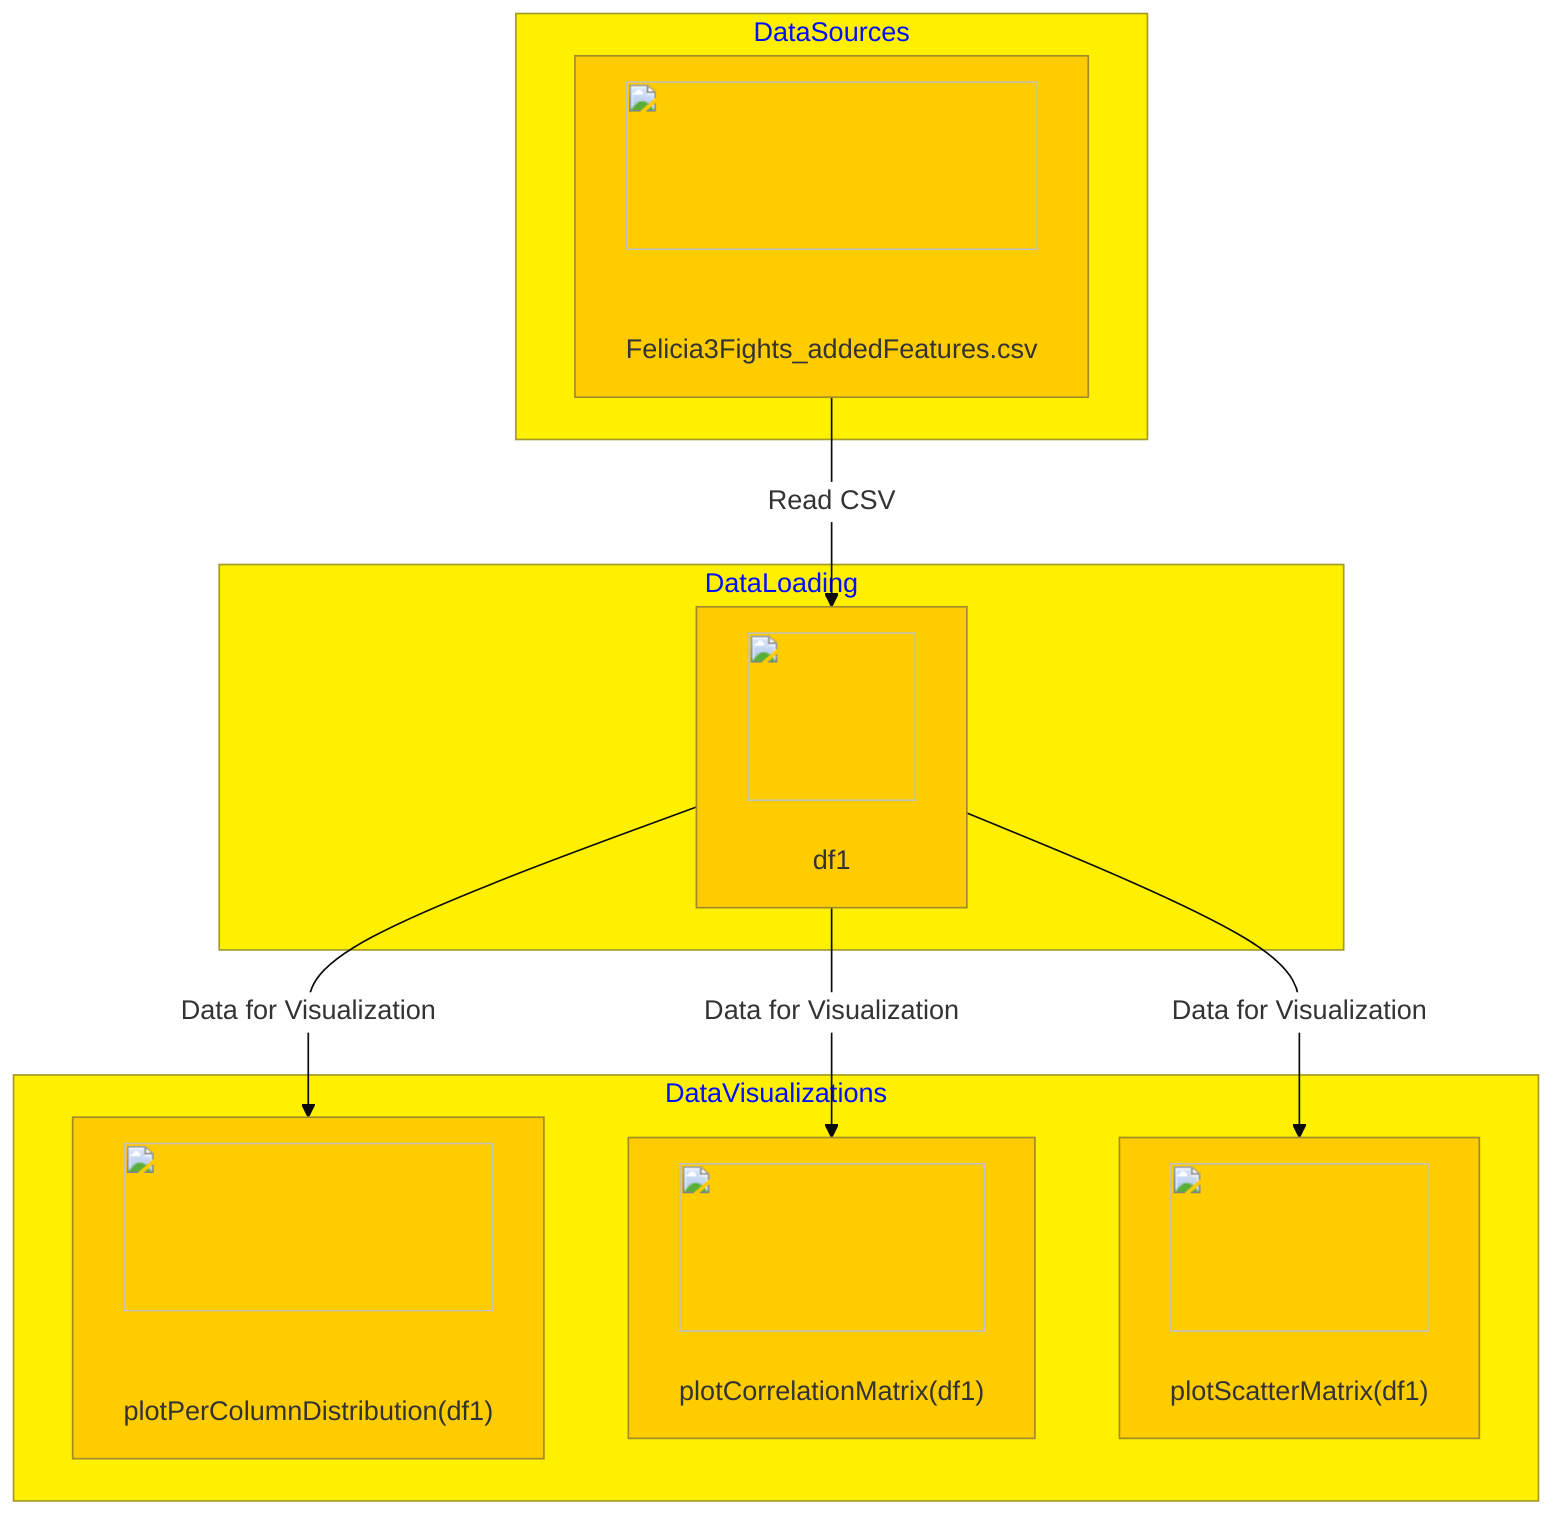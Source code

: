 %%{init: {"theme": "base", "themeVariables": {"primaryColor": "#ffcc00", "edgeLabelBackground":"#ffffff","tertiaryColor": "#fff000"}}}%%
flowchart TD

    subgraph DataSources
        direction TB
        A["<img src='icons/file.svg' width=100 height=100/> <br/> Felicia3Fights_addedFeatures.csv"]
    end

    subgraph DataLoading
        direction TB
        B["<img src='icons/table.svg' width=100 height=100/> <br/> df1"]
    end

    subgraph DataVisualizations
        direction TB
        C1["<img src='dummy_plots/barplot_template.svg' width=100 height=100/> <br/> plotPerColumnDistribution(df1)"]
        C2["<img src='dummy_plots/barplot_template.svg' width=100 height=100/> <br/> plotCorrelationMatrix(df1)"]
        C3["<img src='dummy_plots/barplot_template.svg' width=100 height=100/> <br/> plotScatterMatrix(df1)"]
    end

    A -->|Read CSV| B
    B -->|Data for Visualization| C1
    B -->|Data for Visualization| C2
    B -->|Data for Visualization| C3